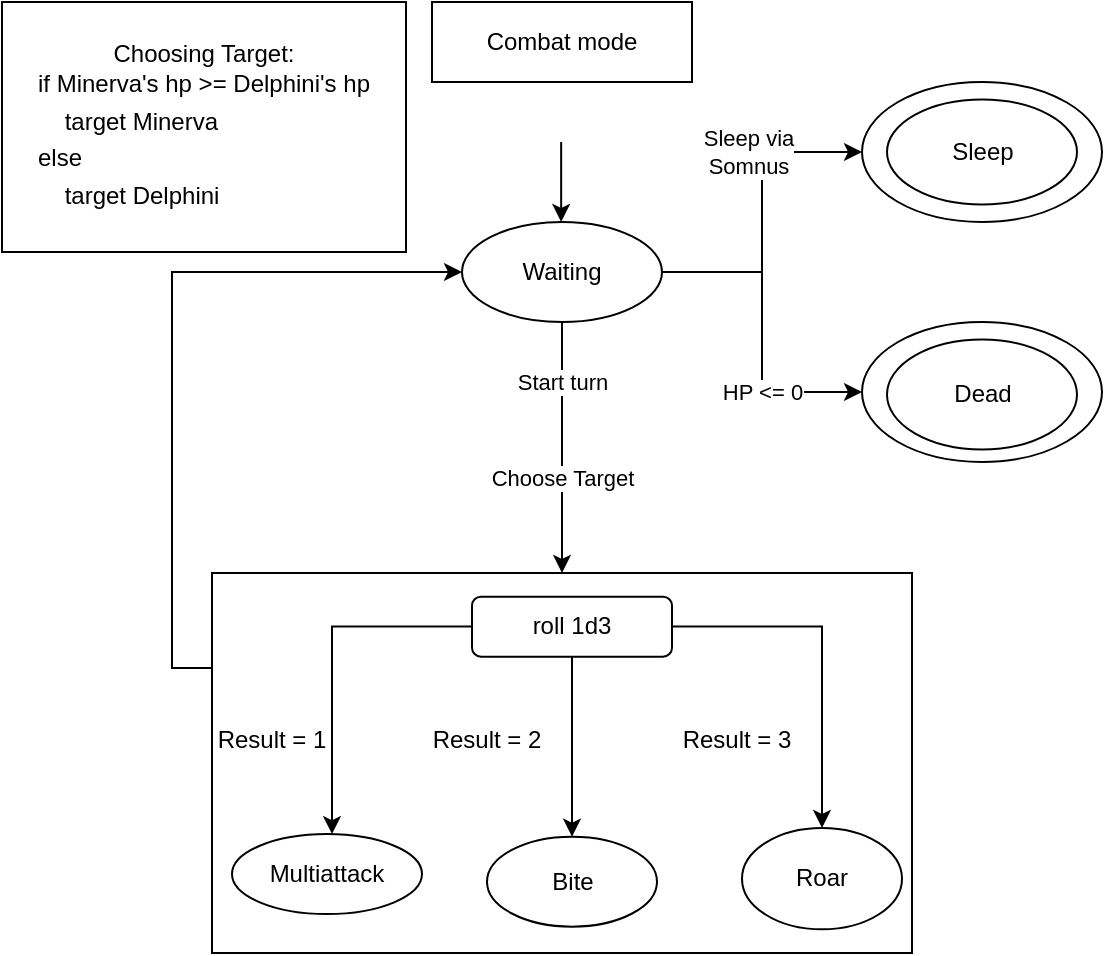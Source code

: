 <mxfile version="14.1.1" type="device" pages="2"><diagram id="GBGSAgbwMRlXaiXE36BZ" name="Page-1"><mxGraphModel dx="1185" dy="635" grid="1" gridSize="10" guides="1" tooltips="1" connect="1" arrows="1" fold="1" page="1" pageScale="1" pageWidth="827" pageHeight="1169" math="0" shadow="0"><root><mxCell id="0"/><mxCell id="1" parent="0"/><mxCell id="3QfVjwpTHfYQ3dNAlWCC-1" value="Combat mode" style="rounded=0;whiteSpace=wrap;html=1;" parent="1" vertex="1"><mxGeometry x="255" y="450" width="130" height="40" as="geometry"/></mxCell><mxCell id="3QfVjwpTHfYQ3dNAlWCC-59" value="HP &amp;lt;= 0" style="edgeStyle=orthogonalEdgeStyle;rounded=0;orthogonalLoop=1;jettySize=auto;html=1;exitX=1;exitY=0.5;exitDx=0;exitDy=0;entryX=1;entryY=0.5;entryDx=0;entryDy=0;" parent="1" source="3QfVjwpTHfYQ3dNAlWCC-3" target="3QfVjwpTHfYQ3dNAlWCC-44" edge="1"><mxGeometry x="0.375" relative="1" as="geometry"><mxPoint x="490" y="680" as="targetPoint"/><mxPoint as="offset"/></mxGeometry></mxCell><mxCell id="3QfVjwpTHfYQ3dNAlWCC-60" style="edgeStyle=orthogonalEdgeStyle;rounded=0;orthogonalLoop=1;jettySize=auto;html=1;exitX=1;exitY=0.5;exitDx=0;exitDy=0;entryX=1;entryY=0.5;entryDx=0;entryDy=0;" parent="1" source="3QfVjwpTHfYQ3dNAlWCC-3" target="3QfVjwpTHfYQ3dNAlWCC-5" edge="1"><mxGeometry relative="1" as="geometry"/></mxCell><mxCell id="3QfVjwpTHfYQ3dNAlWCC-61" value="Sleep via&lt;br&gt;Somnus" style="edgeLabel;html=1;align=center;verticalAlign=middle;resizable=0;points=[];" parent="3QfVjwpTHfYQ3dNAlWCC-60" vertex="1" connectable="0"><mxGeometry x="0.362" y="-1" relative="1" as="geometry"><mxPoint x="-8" y="-1" as="offset"/></mxGeometry></mxCell><mxCell id="3QfVjwpTHfYQ3dNAlWCC-3" value="Waiting" style="ellipse;whiteSpace=wrap;html=1;" parent="1" vertex="1"><mxGeometry x="270" y="560" width="100" height="50" as="geometry"/></mxCell><mxCell id="3QfVjwpTHfYQ3dNAlWCC-5" value="" style="ellipse;whiteSpace=wrap;html=1;direction=west;" parent="1" vertex="1"><mxGeometry x="470" y="490" width="120" height="70" as="geometry"/></mxCell><mxCell id="3QfVjwpTHfYQ3dNAlWCC-6" value="Sleep" style="ellipse;whiteSpace=wrap;html=1;" parent="1" vertex="1"><mxGeometry x="482.5" y="498.75" width="95" height="52.5" as="geometry"/></mxCell><mxCell id="3QfVjwpTHfYQ3dNAlWCC-58" style="edgeStyle=orthogonalEdgeStyle;rounded=0;orthogonalLoop=1;jettySize=auto;html=1;exitX=0;exitY=0.25;exitDx=0;exitDy=0;entryX=0;entryY=0.5;entryDx=0;entryDy=0;" parent="1" source="3QfVjwpTHfYQ3dNAlWCC-18" target="3QfVjwpTHfYQ3dNAlWCC-3" edge="1"><mxGeometry relative="1" as="geometry"/></mxCell><mxCell id="3QfVjwpTHfYQ3dNAlWCC-18" value="" style="whiteSpace=wrap;html=1;" parent="1" vertex="1"><mxGeometry x="145" y="735.5" width="350" height="190" as="geometry"/></mxCell><mxCell id="3QfVjwpTHfYQ3dNAlWCC-20" value="" style="edgeStyle=orthogonalEdgeStyle;rounded=0;orthogonalLoop=1;jettySize=auto;html=1;" parent="1" source="3QfVjwpTHfYQ3dNAlWCC-23" target="3QfVjwpTHfYQ3dNAlWCC-24" edge="1"><mxGeometry relative="1" as="geometry"><Array as="points"><mxPoint x="205" y="762.5"/></Array></mxGeometry></mxCell><mxCell id="3QfVjwpTHfYQ3dNAlWCC-21" value="" style="edgeStyle=orthogonalEdgeStyle;rounded=0;orthogonalLoop=1;jettySize=auto;html=1;" parent="1" source="3QfVjwpTHfYQ3dNAlWCC-23" target="3QfVjwpTHfYQ3dNAlWCC-26" edge="1"><mxGeometry relative="1" as="geometry"/></mxCell><mxCell id="3QfVjwpTHfYQ3dNAlWCC-22" value="" style="edgeStyle=orthogonalEdgeStyle;rounded=0;orthogonalLoop=1;jettySize=auto;html=1;" parent="1" source="3QfVjwpTHfYQ3dNAlWCC-23" target="3QfVjwpTHfYQ3dNAlWCC-28" edge="1"><mxGeometry relative="1" as="geometry"/></mxCell><mxCell id="3QfVjwpTHfYQ3dNAlWCC-23" value="roll 1d3" style="rounded=1;whiteSpace=wrap;html=1;" parent="1" vertex="1"><mxGeometry x="275" y="747.34" width="100" height="30" as="geometry"/></mxCell><mxCell id="3QfVjwpTHfYQ3dNAlWCC-24" value="Multiattack" style="ellipse;whiteSpace=wrap;html=1;rounded=1;" parent="1" vertex="1"><mxGeometry x="155" y="866.03" width="95" height="40" as="geometry"/></mxCell><mxCell id="3QfVjwpTHfYQ3dNAlWCC-25" value="Result = 1" style="text;html=1;strokeColor=none;fillColor=none;align=center;verticalAlign=middle;whiteSpace=wrap;rounded=0;" parent="1" vertex="1"><mxGeometry x="145" y="801.09" width="60" height="35" as="geometry"/></mxCell><mxCell id="3QfVjwpTHfYQ3dNAlWCC-26" value="Bite" style="ellipse;whiteSpace=wrap;html=1;rounded=1;" parent="1" vertex="1"><mxGeometry x="282.5" y="867.34" width="85" height="45" as="geometry"/></mxCell><mxCell id="3QfVjwpTHfYQ3dNAlWCC-27" value="Result = 2" style="text;html=1;strokeColor=none;fillColor=none;align=center;verticalAlign=middle;whiteSpace=wrap;rounded=0;" parent="1" vertex="1"><mxGeometry x="250" y="808.59" width="65" height="20" as="geometry"/></mxCell><mxCell id="3QfVjwpTHfYQ3dNAlWCC-28" value="Roar" style="ellipse;whiteSpace=wrap;html=1;rounded=1;" parent="1" vertex="1"><mxGeometry x="410" y="863" width="80" height="50.66" as="geometry"/></mxCell><mxCell id="3QfVjwpTHfYQ3dNAlWCC-29" value="Result = 3" style="text;html=1;strokeColor=none;fillColor=none;align=center;verticalAlign=middle;whiteSpace=wrap;rounded=0;" parent="1" vertex="1"><mxGeometry x="375" y="808.59" width="65" height="20" as="geometry"/></mxCell><mxCell id="3QfVjwpTHfYQ3dNAlWCC-34" style="edgeStyle=orthogonalEdgeStyle;rounded=0;orthogonalLoop=1;jettySize=auto;html=1;exitX=0.5;exitY=1;exitDx=0;exitDy=0;" parent="1" source="3QfVjwpTHfYQ3dNAlWCC-3" target="3QfVjwpTHfYQ3dNAlWCC-18" edge="1"><mxGeometry relative="1" as="geometry"><mxPoint x="767" y="583" as="sourcePoint"/></mxGeometry></mxCell><mxCell id="3QfVjwpTHfYQ3dNAlWCC-57" value="Choose Target" style="edgeLabel;html=1;align=center;verticalAlign=middle;resizable=0;points=[];" parent="3QfVjwpTHfYQ3dNAlWCC-34" vertex="1" connectable="0"><mxGeometry x="0.236" y="-4" relative="1" as="geometry"><mxPoint x="4" as="offset"/></mxGeometry></mxCell><mxCell id="3QfVjwpTHfYQ3dNAlWCC-62" value="Start turn" style="edgeLabel;html=1;align=center;verticalAlign=middle;resizable=0;points=[];" parent="3QfVjwpTHfYQ3dNAlWCC-34" vertex="1" connectable="0"><mxGeometry x="-0.299" y="3" relative="1" as="geometry"><mxPoint x="-3" y="-14" as="offset"/></mxGeometry></mxCell><mxCell id="3QfVjwpTHfYQ3dNAlWCC-42" value="Choosing Target:&lt;br&gt;&lt;div style=&quot;text-align: left&quot;&gt;&lt;span style=&quot;vertical-align: super ; color: rgb(0 , 0 , 0)&quot;&gt;if Minerva's hp &amp;gt;= Delphini's hp&lt;/span&gt;&lt;/div&gt;&lt;sup&gt;&lt;div style=&quot;text-align: left&quot;&gt;&lt;span style=&quot;vertical-align: super ; color: rgb(0 , 0 , 0) ; font-size: 12px&quot;&gt;&amp;nbsp; &amp;nbsp; target Minerva&lt;/span&gt;&lt;/div&gt;&lt;div style=&quot;text-align: left&quot;&gt;&lt;span style=&quot;vertical-align: super ; color: rgb(0 , 0 , 0) ; font-size: 12px&quot;&gt;else&lt;/span&gt;&lt;/div&gt;&lt;div style=&quot;text-align: left&quot;&gt;&lt;span style=&quot;vertical-align: super ; color: rgb(0 , 0 , 0) ; font-size: 12px&quot;&gt;&amp;nbsp; &amp;nbsp; target Delphini&lt;/span&gt;&lt;/div&gt;&lt;/sup&gt;" style="rounded=0;whiteSpace=wrap;html=1;" parent="1" vertex="1"><mxGeometry x="40" y="450" width="202" height="125" as="geometry"/></mxCell><mxCell id="3QfVjwpTHfYQ3dNAlWCC-44" value="" style="ellipse;whiteSpace=wrap;html=1;direction=west;" parent="1" vertex="1"><mxGeometry x="470" y="610" width="120" height="70" as="geometry"/></mxCell><mxCell id="3QfVjwpTHfYQ3dNAlWCC-45" value="Dead" style="ellipse;whiteSpace=wrap;html=1;" parent="1" vertex="1"><mxGeometry x="482.5" y="618.75" width="95" height="55" as="geometry"/></mxCell><mxCell id="dWShKhOQuVpHwxISgSKP-1" value="" style="endArrow=classic;html=1;" edge="1" parent="1"><mxGeometry width="50" height="50" relative="1" as="geometry"><mxPoint x="319.58" y="520" as="sourcePoint"/><mxPoint x="319.58" y="560" as="targetPoint"/></mxGeometry></mxCell></root></mxGraphModel></diagram><diagram name="Page-2" id="FLddOq9fumH7HuSvTbB9"><mxGraphModel dx="1038" dy="1717" grid="1" gridSize="10" guides="1" tooltips="1" connect="1" arrows="1" fold="1" page="1" pageScale="1" pageWidth="827" pageHeight="1169" math="0" shadow="0"><root><mxCell id="H__SktCJTJ-qRmfpocOp-0"/><mxCell id="H__SktCJTJ-qRmfpocOp-1" parent="H__SktCJTJ-qRmfpocOp-0"/><mxCell id="0wc1SDOCddCL8JYk8Won-0" value="Exploration mode" style="rounded=0;whiteSpace=wrap;html=1;" parent="H__SktCJTJ-qRmfpocOp-1" vertex="1"><mxGeometry x="110" y="-290" width="120" height="40" as="geometry"/></mxCell><mxCell id="0wc1SDOCddCL8JYk8Won-1" value="" style="endArrow=classic;html=1;" parent="H__SktCJTJ-qRmfpocOp-1" target="0wc1SDOCddCL8JYk8Won-2" edge="1"><mxGeometry width="50" height="50" relative="1" as="geometry"><mxPoint x="110" y="-200" as="sourcePoint"/><mxPoint x="190" y="-200" as="targetPoint"/></mxGeometry></mxCell><mxCell id="0wc1SDOCddCL8JYk8Won-2" value="IDLE" style="ellipse;whiteSpace=wrap;html=1;" parent="H__SktCJTJ-qRmfpocOp-1" vertex="1"><mxGeometry x="160" y="-230" width="100" height="60" as="geometry"/></mxCell><mxCell id="0wc1SDOCddCL8JYk8Won-3" value="" style="endArrow=classic;html=1;exitX=1;exitY=0.5;exitDx=0;exitDy=0;" parent="H__SktCJTJ-qRmfpocOp-1" source="0wc1SDOCddCL8JYk8Won-2" edge="1"><mxGeometry width="50" height="50" relative="1" as="geometry"><mxPoint x="460" y="-20" as="sourcePoint"/><mxPoint x="490" y="-200" as="targetPoint"/></mxGeometry></mxCell><mxCell id="0wc1SDOCddCL8JYk8Won-4" value="See Minerva and Delphini" style="text;html=1;align=center;verticalAlign=middle;resizable=0;points=[];autosize=1;" parent="H__SktCJTJ-qRmfpocOp-1" vertex="1"><mxGeometry x="290" y="-230" width="150" height="20" as="geometry"/></mxCell><mxCell id="0wc1SDOCddCL8JYk8Won-5" value="Aggressive" style="ellipse;whiteSpace=wrap;html=1;" parent="H__SktCJTJ-qRmfpocOp-1" vertex="1"><mxGeometry x="490" y="-230" width="90" height="60" as="geometry"/></mxCell></root></mxGraphModel></diagram></mxfile>